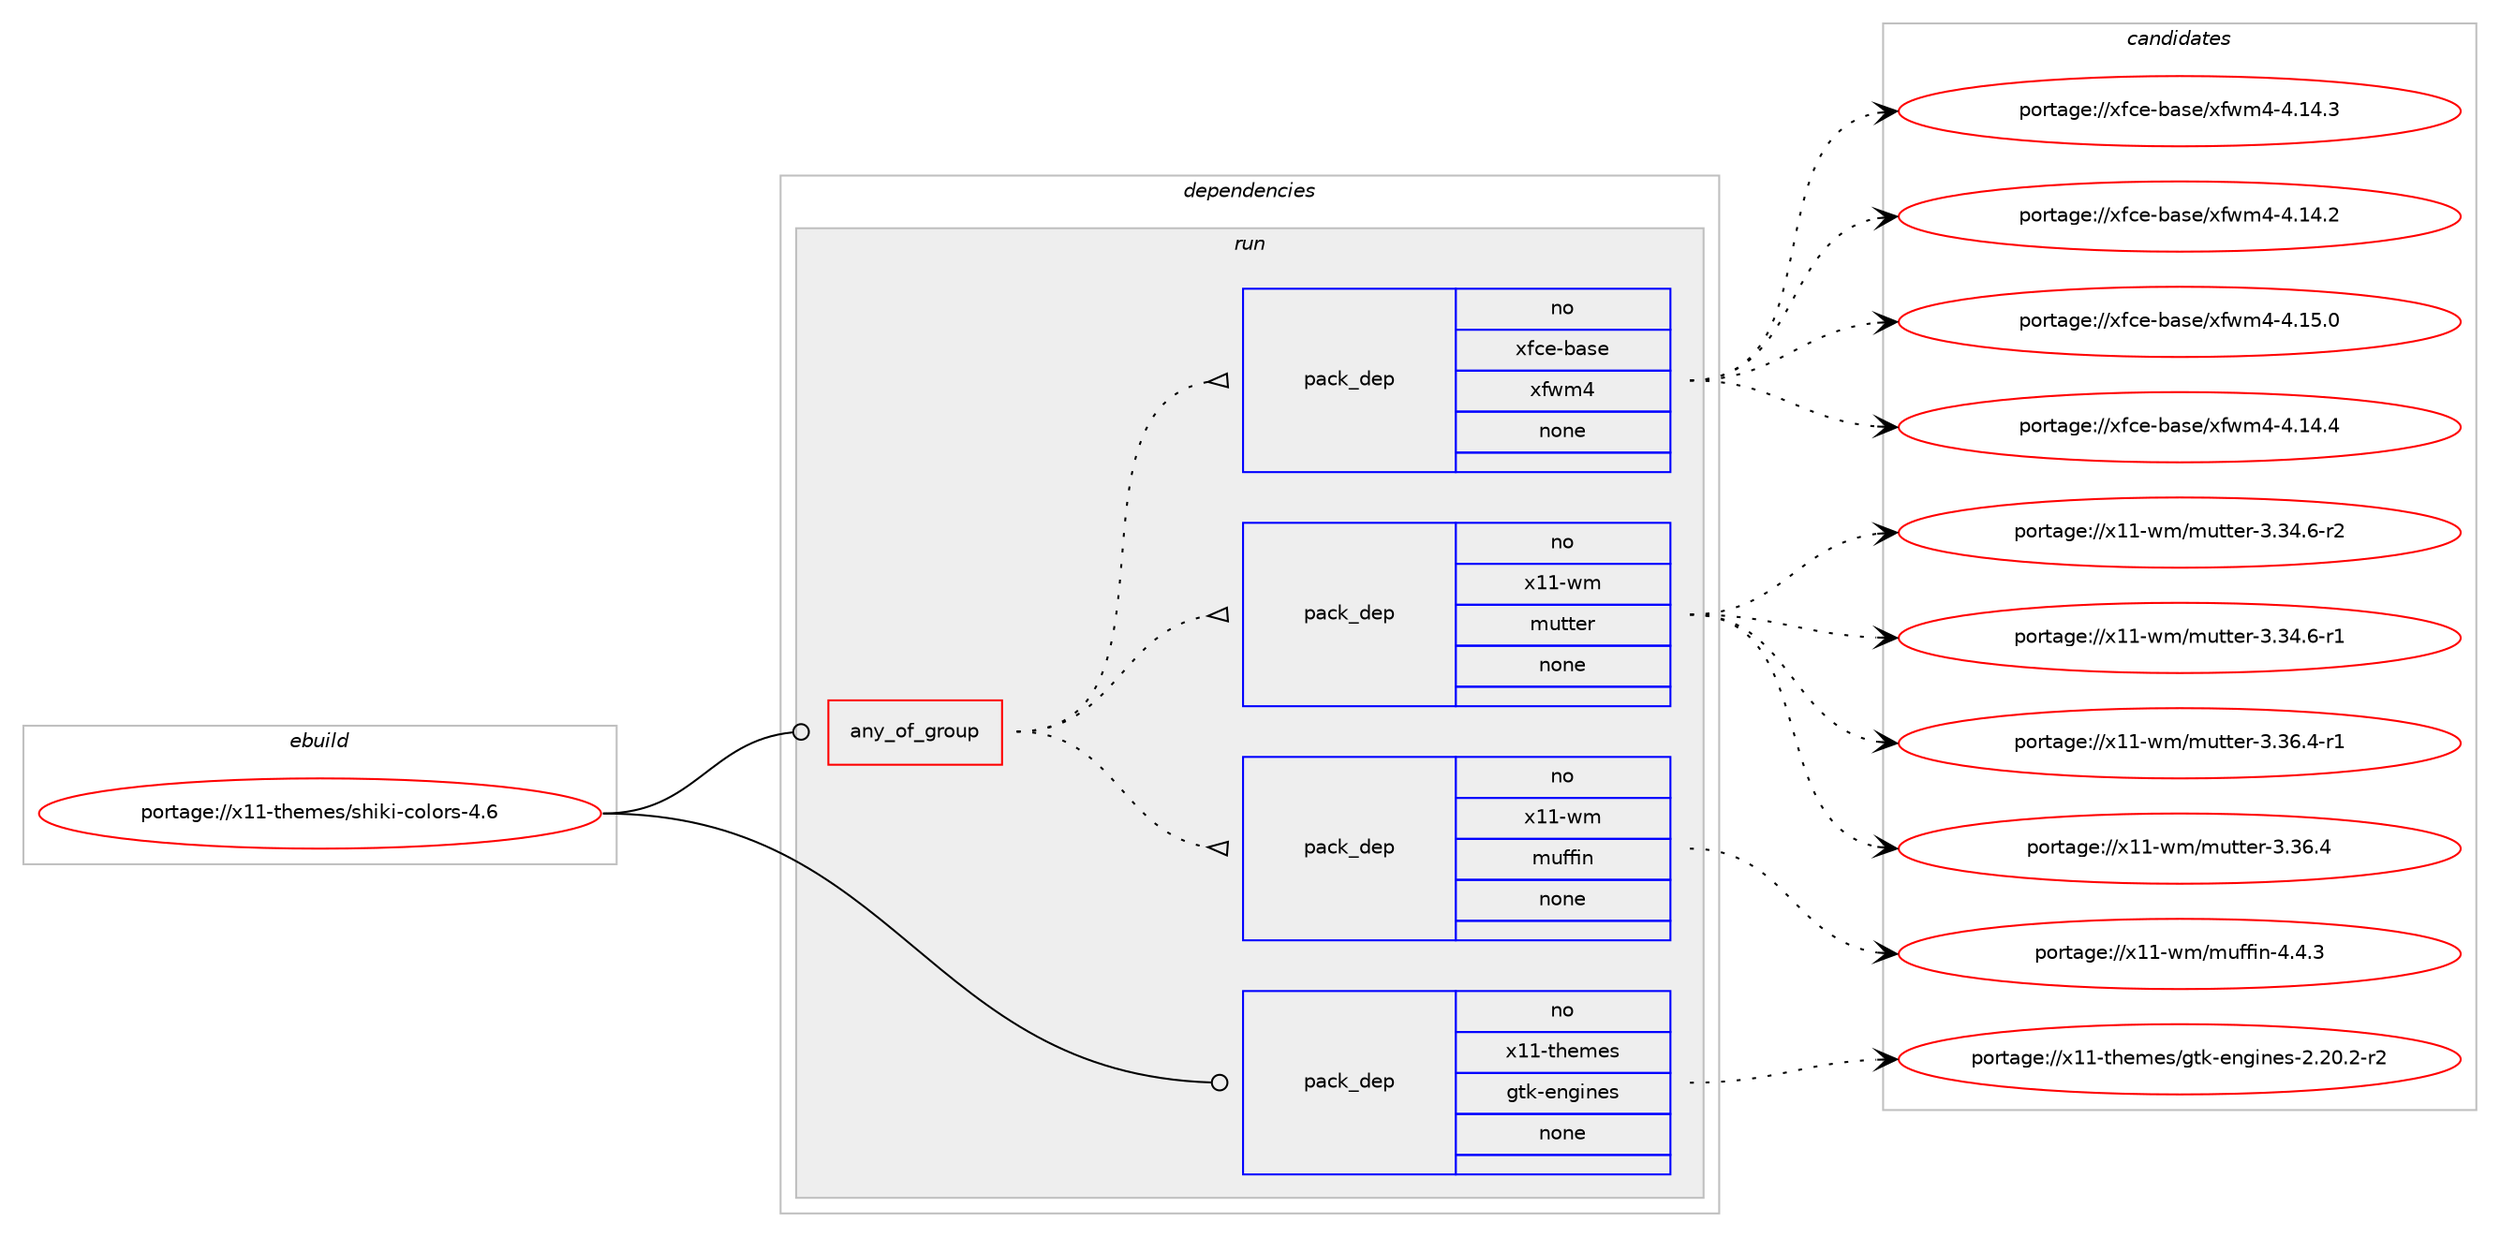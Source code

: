 digraph prolog {

# *************
# Graph options
# *************

newrank=true;
concentrate=true;
compound=true;
graph [rankdir=LR,fontname=Helvetica,fontsize=10,ranksep=1.5];#, ranksep=2.5, nodesep=0.2];
edge  [arrowhead=vee];
node  [fontname=Helvetica,fontsize=10];

# **********
# The ebuild
# **********

subgraph cluster_leftcol {
color=gray;
rank=same;
label=<<i>ebuild</i>>;
id [label="portage://x11-themes/shiki-colors-4.6", color=red, width=4, href="../x11-themes/shiki-colors-4.6.svg"];
}

# ****************
# The dependencies
# ****************

subgraph cluster_midcol {
color=gray;
label=<<i>dependencies</i>>;
subgraph cluster_compile {
fillcolor="#eeeeee";
style=filled;
label=<<i>compile</i>>;
}
subgraph cluster_compileandrun {
fillcolor="#eeeeee";
style=filled;
label=<<i>compile and run</i>>;
}
subgraph cluster_run {
fillcolor="#eeeeee";
style=filled;
label=<<i>run</i>>;
subgraph any6 {
dependency468 [label=<<TABLE BORDER="0" CELLBORDER="1" CELLSPACING="0" CELLPADDING="4"><TR><TD CELLPADDING="10">any_of_group</TD></TR></TABLE>>, shape=none, color=red];subgraph pack393 {
dependency469 [label=<<TABLE BORDER="0" CELLBORDER="1" CELLSPACING="0" CELLPADDING="4" WIDTH="220"><TR><TD ROWSPAN="6" CELLPADDING="30">pack_dep</TD></TR><TR><TD WIDTH="110">no</TD></TR><TR><TD>x11-wm</TD></TR><TR><TD>muffin</TD></TR><TR><TD>none</TD></TR><TR><TD></TD></TR></TABLE>>, shape=none, color=blue];
}
dependency468:e -> dependency469:w [weight=20,style="dotted",arrowhead="oinv"];
subgraph pack394 {
dependency470 [label=<<TABLE BORDER="0" CELLBORDER="1" CELLSPACING="0" CELLPADDING="4" WIDTH="220"><TR><TD ROWSPAN="6" CELLPADDING="30">pack_dep</TD></TR><TR><TD WIDTH="110">no</TD></TR><TR><TD>x11-wm</TD></TR><TR><TD>mutter</TD></TR><TR><TD>none</TD></TR><TR><TD></TD></TR></TABLE>>, shape=none, color=blue];
}
dependency468:e -> dependency470:w [weight=20,style="dotted",arrowhead="oinv"];
subgraph pack395 {
dependency471 [label=<<TABLE BORDER="0" CELLBORDER="1" CELLSPACING="0" CELLPADDING="4" WIDTH="220"><TR><TD ROWSPAN="6" CELLPADDING="30">pack_dep</TD></TR><TR><TD WIDTH="110">no</TD></TR><TR><TD>xfce-base</TD></TR><TR><TD>xfwm4</TD></TR><TR><TD>none</TD></TR><TR><TD></TD></TR></TABLE>>, shape=none, color=blue];
}
dependency468:e -> dependency471:w [weight=20,style="dotted",arrowhead="oinv"];
}
id:e -> dependency468:w [weight=20,style="solid",arrowhead="odot"];
subgraph pack396 {
dependency472 [label=<<TABLE BORDER="0" CELLBORDER="1" CELLSPACING="0" CELLPADDING="4" WIDTH="220"><TR><TD ROWSPAN="6" CELLPADDING="30">pack_dep</TD></TR><TR><TD WIDTH="110">no</TD></TR><TR><TD>x11-themes</TD></TR><TR><TD>gtk-engines</TD></TR><TR><TD>none</TD></TR><TR><TD></TD></TR></TABLE>>, shape=none, color=blue];
}
id:e -> dependency472:w [weight=20,style="solid",arrowhead="odot"];
}
}

# **************
# The candidates
# **************

subgraph cluster_choices {
rank=same;
color=gray;
label=<<i>candidates</i>>;

subgraph choice393 {
color=black;
nodesep=1;
choice12049494511910947109117102102105110455246524651 [label="portage://x11-wm/muffin-4.4.3", color=red, width=4,href="../x11-wm/muffin-4.4.3.svg"];
dependency469:e -> choice12049494511910947109117102102105110455246524651:w [style=dotted,weight="100"];
}
subgraph choice394 {
color=black;
nodesep=1;
choice12049494511910947109117116116101114455146515446524511449 [label="portage://x11-wm/mutter-3.36.4-r1", color=red, width=4,href="../x11-wm/mutter-3.36.4-r1.svg"];
choice1204949451191094710911711611610111445514651544652 [label="portage://x11-wm/mutter-3.36.4", color=red, width=4,href="../x11-wm/mutter-3.36.4.svg"];
choice12049494511910947109117116116101114455146515246544511450 [label="portage://x11-wm/mutter-3.34.6-r2", color=red, width=4,href="../x11-wm/mutter-3.34.6-r2.svg"];
choice12049494511910947109117116116101114455146515246544511449 [label="portage://x11-wm/mutter-3.34.6-r1", color=red, width=4,href="../x11-wm/mutter-3.34.6-r1.svg"];
dependency470:e -> choice12049494511910947109117116116101114455146515446524511449:w [style=dotted,weight="100"];
dependency470:e -> choice1204949451191094710911711611610111445514651544652:w [style=dotted,weight="100"];
dependency470:e -> choice12049494511910947109117116116101114455146515246544511450:w [style=dotted,weight="100"];
dependency470:e -> choice12049494511910947109117116116101114455146515246544511449:w [style=dotted,weight="100"];
}
subgraph choice395 {
color=black;
nodesep=1;
choice12010299101459897115101471201021191095245524649534648 [label="portage://xfce-base/xfwm4-4.15.0", color=red, width=4,href="../xfce-base/xfwm4-4.15.0.svg"];
choice12010299101459897115101471201021191095245524649524652 [label="portage://xfce-base/xfwm4-4.14.4", color=red, width=4,href="../xfce-base/xfwm4-4.14.4.svg"];
choice12010299101459897115101471201021191095245524649524651 [label="portage://xfce-base/xfwm4-4.14.3", color=red, width=4,href="../xfce-base/xfwm4-4.14.3.svg"];
choice12010299101459897115101471201021191095245524649524650 [label="portage://xfce-base/xfwm4-4.14.2", color=red, width=4,href="../xfce-base/xfwm4-4.14.2.svg"];
dependency471:e -> choice12010299101459897115101471201021191095245524649534648:w [style=dotted,weight="100"];
dependency471:e -> choice12010299101459897115101471201021191095245524649524652:w [style=dotted,weight="100"];
dependency471:e -> choice12010299101459897115101471201021191095245524649524651:w [style=dotted,weight="100"];
dependency471:e -> choice12010299101459897115101471201021191095245524649524650:w [style=dotted,weight="100"];
}
subgraph choice396 {
color=black;
nodesep=1;
choice1204949451161041011091011154710311610745101110103105110101115455046504846504511450 [label="portage://x11-themes/gtk-engines-2.20.2-r2", color=red, width=4,href="../x11-themes/gtk-engines-2.20.2-r2.svg"];
dependency472:e -> choice1204949451161041011091011154710311610745101110103105110101115455046504846504511450:w [style=dotted,weight="100"];
}
}

}
